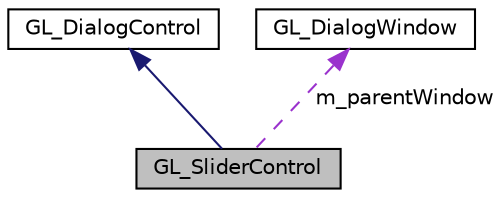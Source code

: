 digraph "GL_SliderControl"
{
  edge [fontname="Helvetica",fontsize="10",labelfontname="Helvetica",labelfontsize="10"];
  node [fontname="Helvetica",fontsize="10",shape=record];
  Node1 [label="GL_SliderControl",height=0.2,width=0.4,color="black", fillcolor="grey75", style="filled", fontcolor="black"];
  Node2 -> Node1 [dir="back",color="midnightblue",fontsize="10",style="solid",fontname="Helvetica"];
  Node2 [label="GL_DialogControl",height=0.2,width=0.4,color="black", fillcolor="white", style="filled",URL="$class_g_l___dialog_control.html"];
  Node3 -> Node1 [dir="back",color="darkorchid3",fontsize="10",style="dashed",label=" m_parentWindow" ,fontname="Helvetica"];
  Node3 [label="GL_DialogWindow",height=0.2,width=0.4,color="black", fillcolor="white", style="filled",URL="$class_g_l___dialog_window.html",tooltip="Very basic OpenGL Graphical Userinterface Window with text, toggle, slider control. "];
}
